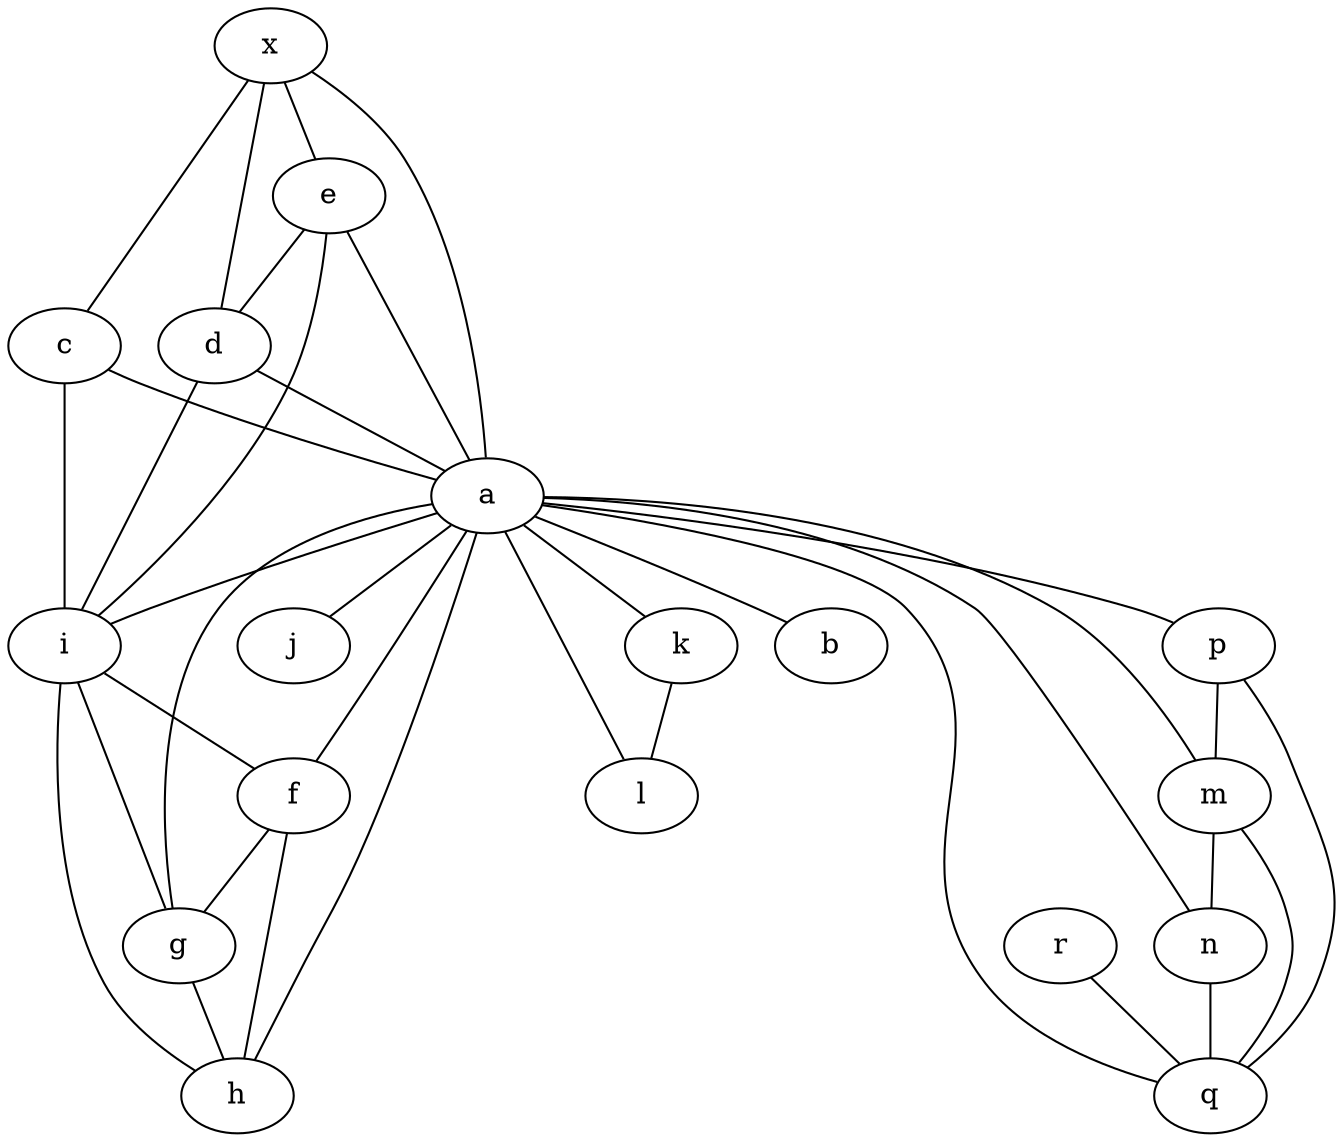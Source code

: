 graph
{
x--e;
x--c;
x--d;
x--a;
e--i;
e--d;
e--a;
d--a;
d--i;
c--i;
c--a;
a--i;
a--f;
a--j;
a--g;
a--h;
a--l;
a--k;
a--m;
a--n;
a--b;
a--p;
a--q;
r--q;
i--f;
i--g;
i--h;
f--g;
f--h;
g--h;
k--l;
p--m;
m--q;
p--q;
m--n;
n--q;
}
